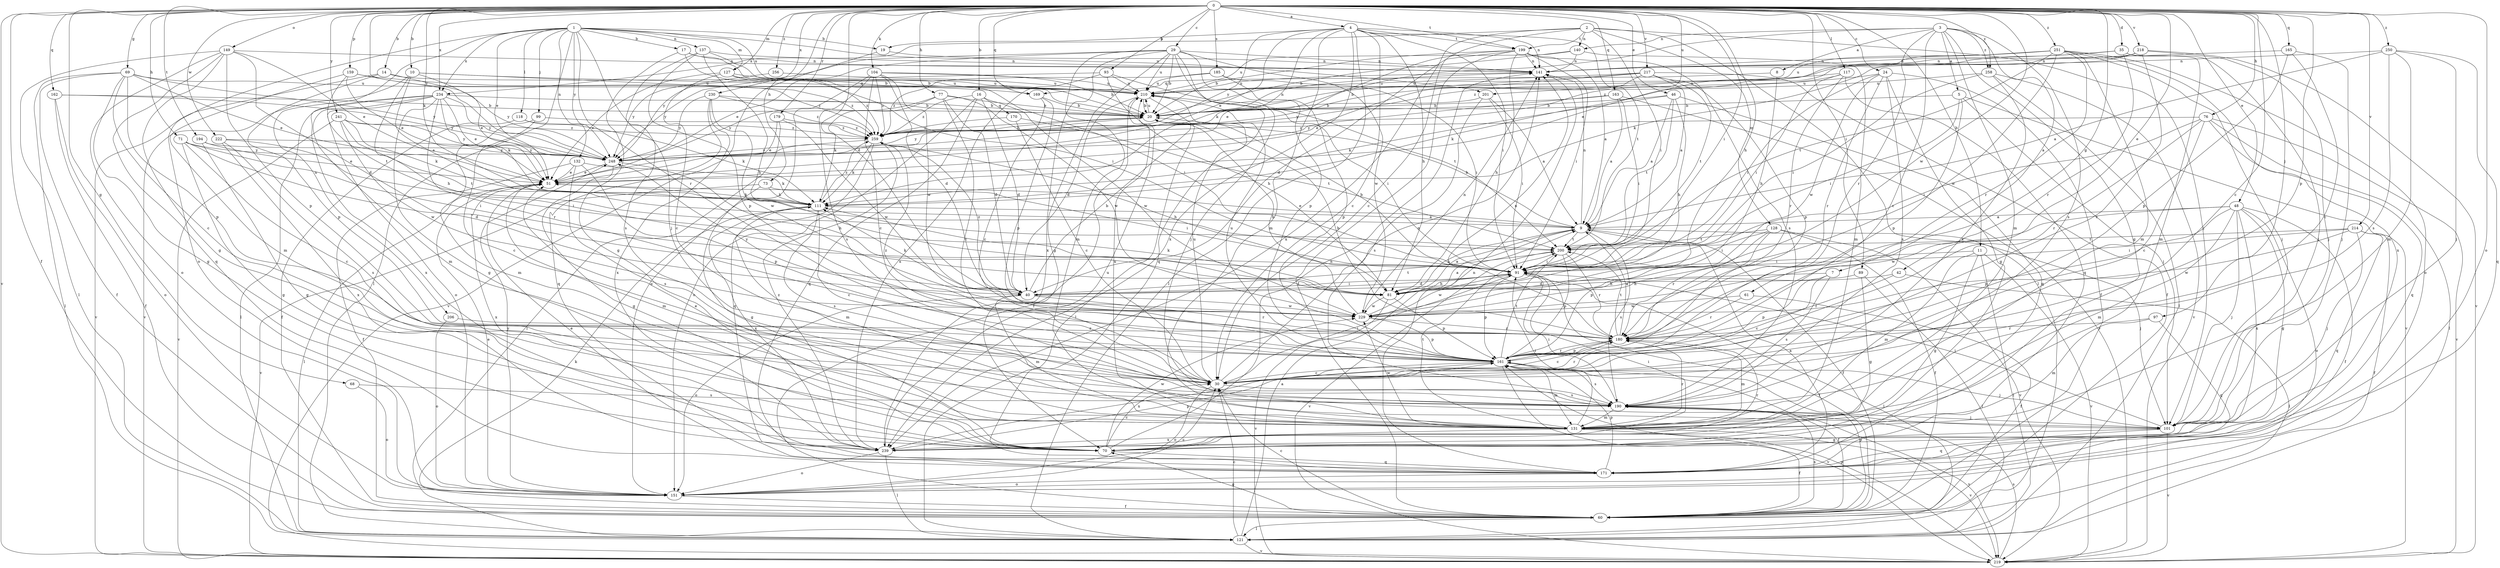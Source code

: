 strict digraph  {
0;
1;
2;
3;
4;
5;
7;
8;
9;
10;
11;
14;
16;
17;
19;
20;
24;
29;
30;
35;
40;
42;
46;
48;
51;
60;
61;
68;
69;
70;
71;
73;
76;
77;
81;
89;
91;
93;
97;
99;
101;
104;
111;
117;
118;
121;
127;
128;
131;
132;
137;
140;
141;
149;
151;
159;
161;
162;
163;
165;
169;
170;
171;
179;
180;
185;
190;
194;
199;
200;
201;
206;
210;
214;
217;
218;
219;
222;
229;
230;
234;
239;
241;
248;
250;
251;
256;
258;
259;
0 -> 4  [label=a];
0 -> 10  [label=b];
0 -> 11  [label=b];
0 -> 14  [label=b];
0 -> 16  [label=b];
0 -> 24  [label=c];
0 -> 29  [label=c];
0 -> 30  [label=c];
0 -> 35  [label=d];
0 -> 40  [label=d];
0 -> 42  [label=e];
0 -> 46  [label=e];
0 -> 48  [label=e];
0 -> 60  [label=f];
0 -> 61  [label=g];
0 -> 68  [label=g];
0 -> 69  [label=g];
0 -> 71  [label=h];
0 -> 73  [label=h];
0 -> 76  [label=h];
0 -> 77  [label=h];
0 -> 81  [label=h];
0 -> 89  [label=i];
0 -> 91  [label=i];
0 -> 93  [label=j];
0 -> 97  [label=j];
0 -> 104  [label=k];
0 -> 111  [label=k];
0 -> 117  [label=l];
0 -> 127  [label=m];
0 -> 149  [label=o];
0 -> 151  [label=o];
0 -> 159  [label=p];
0 -> 161  [label=p];
0 -> 162  [label=q];
0 -> 163  [label=q];
0 -> 165  [label=q];
0 -> 169  [label=q];
0 -> 179  [label=r];
0 -> 185  [label=s];
0 -> 194  [label=t];
0 -> 199  [label=t];
0 -> 201  [label=u];
0 -> 214  [label=v];
0 -> 217  [label=v];
0 -> 218  [label=v];
0 -> 219  [label=v];
0 -> 222  [label=w];
0 -> 229  [label=w];
0 -> 230  [label=x];
0 -> 234  [label=x];
0 -> 241  [label=y];
0 -> 248  [label=y];
0 -> 250  [label=z];
0 -> 251  [label=z];
0 -> 256  [label=z];
0 -> 258  [label=z];
1 -> 17  [label=b];
1 -> 19  [label=b];
1 -> 51  [label=e];
1 -> 99  [label=j];
1 -> 101  [label=j];
1 -> 118  [label=l];
1 -> 121  [label=l];
1 -> 127  [label=m];
1 -> 132  [label=n];
1 -> 137  [label=n];
1 -> 151  [label=o];
1 -> 180  [label=r];
1 -> 201  [label=u];
1 -> 206  [label=u];
1 -> 210  [label=u];
1 -> 234  [label=x];
1 -> 248  [label=y];
2 -> 30  [label=c];
2 -> 91  [label=i];
2 -> 101  [label=j];
2 -> 121  [label=l];
2 -> 128  [label=m];
2 -> 140  [label=n];
2 -> 199  [label=t];
2 -> 234  [label=x];
2 -> 239  [label=x];
3 -> 5  [label=a];
3 -> 7  [label=a];
3 -> 8  [label=a];
3 -> 30  [label=c];
3 -> 70  [label=g];
3 -> 131  [label=m];
3 -> 140  [label=n];
3 -> 180  [label=r];
3 -> 190  [label=s];
3 -> 258  [label=z];
3 -> 259  [label=z];
4 -> 19  [label=b];
4 -> 30  [label=c];
4 -> 51  [label=e];
4 -> 81  [label=h];
4 -> 91  [label=i];
4 -> 111  [label=k];
4 -> 121  [label=l];
4 -> 131  [label=m];
4 -> 141  [label=n];
4 -> 199  [label=t];
4 -> 200  [label=t];
4 -> 239  [label=x];
4 -> 248  [label=y];
5 -> 20  [label=b];
5 -> 91  [label=i];
5 -> 101  [label=j];
5 -> 161  [label=p];
5 -> 219  [label=v];
7 -> 30  [label=c];
7 -> 40  [label=d];
7 -> 161  [label=p];
7 -> 190  [label=s];
8 -> 81  [label=h];
8 -> 169  [label=q];
9 -> 20  [label=b];
9 -> 51  [label=e];
9 -> 60  [label=f];
9 -> 81  [label=h];
9 -> 101  [label=j];
9 -> 141  [label=n];
9 -> 190  [label=s];
9 -> 200  [label=t];
10 -> 9  [label=a];
10 -> 51  [label=e];
10 -> 81  [label=h];
10 -> 169  [label=q];
10 -> 219  [label=v];
10 -> 259  [label=z];
11 -> 70  [label=g];
11 -> 91  [label=i];
11 -> 121  [label=l];
11 -> 131  [label=m];
11 -> 219  [label=v];
14 -> 161  [label=p];
14 -> 210  [label=u];
14 -> 219  [label=v];
14 -> 248  [label=y];
16 -> 40  [label=d];
16 -> 151  [label=o];
16 -> 170  [label=q];
16 -> 171  [label=q];
16 -> 229  [label=w];
16 -> 259  [label=z];
17 -> 20  [label=b];
17 -> 70  [label=g];
17 -> 91  [label=i];
17 -> 141  [label=n];
19 -> 141  [label=n];
19 -> 219  [label=v];
20 -> 141  [label=n];
20 -> 210  [label=u];
20 -> 248  [label=y];
20 -> 259  [label=z];
24 -> 60  [label=f];
24 -> 70  [label=g];
24 -> 91  [label=i];
24 -> 180  [label=r];
24 -> 190  [label=s];
24 -> 210  [label=u];
24 -> 229  [label=w];
29 -> 20  [label=b];
29 -> 51  [label=e];
29 -> 70  [label=g];
29 -> 101  [label=j];
29 -> 131  [label=m];
29 -> 141  [label=n];
29 -> 161  [label=p];
29 -> 171  [label=q];
29 -> 210  [label=u];
29 -> 229  [label=w];
29 -> 239  [label=x];
29 -> 248  [label=y];
30 -> 91  [label=i];
30 -> 141  [label=n];
30 -> 151  [label=o];
30 -> 180  [label=r];
30 -> 190  [label=s];
30 -> 210  [label=u];
35 -> 101  [label=j];
35 -> 131  [label=m];
35 -> 141  [label=n];
35 -> 180  [label=r];
35 -> 259  [label=z];
40 -> 20  [label=b];
40 -> 91  [label=i];
40 -> 111  [label=k];
40 -> 131  [label=m];
40 -> 151  [label=o];
40 -> 180  [label=r];
40 -> 200  [label=t];
40 -> 229  [label=w];
40 -> 259  [label=z];
42 -> 81  [label=h];
42 -> 121  [label=l];
42 -> 180  [label=r];
46 -> 9  [label=a];
46 -> 20  [label=b];
46 -> 81  [label=h];
46 -> 111  [label=k];
46 -> 171  [label=q];
46 -> 200  [label=t];
48 -> 9  [label=a];
48 -> 60  [label=f];
48 -> 70  [label=g];
48 -> 101  [label=j];
48 -> 131  [label=m];
48 -> 151  [label=o];
48 -> 161  [label=p];
48 -> 229  [label=w];
48 -> 239  [label=x];
51 -> 111  [label=k];
51 -> 121  [label=l];
51 -> 131  [label=m];
51 -> 239  [label=x];
60 -> 30  [label=c];
60 -> 70  [label=g];
60 -> 111  [label=k];
60 -> 121  [label=l];
60 -> 161  [label=p];
60 -> 190  [label=s];
61 -> 60  [label=f];
61 -> 180  [label=r];
61 -> 229  [label=w];
68 -> 151  [label=o];
68 -> 190  [label=s];
69 -> 30  [label=c];
69 -> 51  [label=e];
69 -> 60  [label=f];
69 -> 70  [label=g];
69 -> 121  [label=l];
69 -> 161  [label=p];
69 -> 210  [label=u];
69 -> 248  [label=y];
70 -> 30  [label=c];
70 -> 141  [label=n];
70 -> 171  [label=q];
70 -> 180  [label=r];
70 -> 229  [label=w];
71 -> 30  [label=c];
71 -> 40  [label=d];
71 -> 70  [label=g];
71 -> 91  [label=i];
71 -> 248  [label=y];
73 -> 70  [label=g];
73 -> 91  [label=i];
73 -> 111  [label=k];
73 -> 219  [label=v];
76 -> 30  [label=c];
76 -> 91  [label=i];
76 -> 121  [label=l];
76 -> 171  [label=q];
76 -> 180  [label=r];
76 -> 219  [label=v];
76 -> 259  [label=z];
77 -> 20  [label=b];
77 -> 30  [label=c];
77 -> 40  [label=d];
77 -> 111  [label=k];
77 -> 229  [label=w];
77 -> 248  [label=y];
81 -> 9  [label=a];
81 -> 111  [label=k];
81 -> 161  [label=p];
81 -> 219  [label=v];
81 -> 229  [label=w];
89 -> 70  [label=g];
89 -> 81  [label=h];
89 -> 121  [label=l];
91 -> 20  [label=b];
91 -> 40  [label=d];
91 -> 60  [label=f];
91 -> 81  [label=h];
91 -> 121  [label=l];
91 -> 161  [label=p];
91 -> 229  [label=w];
93 -> 81  [label=h];
93 -> 200  [label=t];
93 -> 210  [label=u];
93 -> 239  [label=x];
93 -> 248  [label=y];
97 -> 131  [label=m];
97 -> 171  [label=q];
97 -> 180  [label=r];
99 -> 30  [label=c];
99 -> 131  [label=m];
99 -> 259  [label=z];
101 -> 70  [label=g];
101 -> 91  [label=i];
101 -> 171  [label=q];
101 -> 219  [label=v];
104 -> 20  [label=b];
104 -> 30  [label=c];
104 -> 40  [label=d];
104 -> 151  [label=o];
104 -> 190  [label=s];
104 -> 210  [label=u];
104 -> 229  [label=w];
104 -> 259  [label=z];
111 -> 9  [label=a];
111 -> 30  [label=c];
111 -> 131  [label=m];
111 -> 190  [label=s];
111 -> 239  [label=x];
111 -> 259  [label=z];
117 -> 91  [label=i];
117 -> 111  [label=k];
117 -> 171  [label=q];
117 -> 180  [label=r];
117 -> 210  [label=u];
118 -> 60  [label=f];
118 -> 111  [label=k];
118 -> 259  [label=z];
121 -> 9  [label=a];
121 -> 30  [label=c];
121 -> 219  [label=v];
127 -> 30  [label=c];
127 -> 51  [label=e];
127 -> 91  [label=i];
127 -> 210  [label=u];
127 -> 259  [label=z];
128 -> 60  [label=f];
128 -> 91  [label=i];
128 -> 161  [label=p];
128 -> 180  [label=r];
128 -> 200  [label=t];
128 -> 219  [label=v];
131 -> 51  [label=e];
131 -> 60  [label=f];
131 -> 91  [label=i];
131 -> 180  [label=r];
131 -> 200  [label=t];
131 -> 210  [label=u];
131 -> 219  [label=v];
131 -> 229  [label=w];
131 -> 239  [label=x];
132 -> 51  [label=e];
132 -> 60  [label=f];
132 -> 111  [label=k];
132 -> 161  [label=p];
132 -> 190  [label=s];
137 -> 20  [label=b];
137 -> 81  [label=h];
137 -> 141  [label=n];
137 -> 161  [label=p];
137 -> 190  [label=s];
140 -> 20  [label=b];
140 -> 131  [label=m];
140 -> 141  [label=n];
140 -> 210  [label=u];
141 -> 210  [label=u];
149 -> 40  [label=d];
149 -> 51  [label=e];
149 -> 70  [label=g];
149 -> 121  [label=l];
149 -> 141  [label=n];
149 -> 151  [label=o];
149 -> 161  [label=p];
149 -> 171  [label=q];
151 -> 30  [label=c];
151 -> 51  [label=e];
151 -> 60  [label=f];
151 -> 248  [label=y];
159 -> 51  [label=e];
159 -> 131  [label=m];
159 -> 200  [label=t];
159 -> 210  [label=u];
159 -> 259  [label=z];
161 -> 30  [label=c];
161 -> 60  [label=f];
161 -> 101  [label=j];
161 -> 131  [label=m];
161 -> 180  [label=r];
161 -> 190  [label=s];
161 -> 200  [label=t];
161 -> 210  [label=u];
161 -> 219  [label=v];
161 -> 239  [label=x];
161 -> 259  [label=z];
162 -> 20  [label=b];
162 -> 60  [label=f];
162 -> 151  [label=o];
162 -> 248  [label=y];
163 -> 9  [label=a];
163 -> 20  [label=b];
163 -> 91  [label=i];
163 -> 219  [label=v];
163 -> 248  [label=y];
165 -> 30  [label=c];
165 -> 101  [label=j];
165 -> 141  [label=n];
165 -> 161  [label=p];
169 -> 20  [label=b];
169 -> 30  [label=c];
169 -> 161  [label=p];
170 -> 30  [label=c];
170 -> 200  [label=t];
170 -> 259  [label=z];
171 -> 9  [label=a];
171 -> 51  [label=e];
171 -> 141  [label=n];
171 -> 151  [label=o];
171 -> 161  [label=p];
179 -> 51  [label=e];
179 -> 121  [label=l];
179 -> 229  [label=w];
179 -> 259  [label=z];
180 -> 9  [label=a];
180 -> 20  [label=b];
180 -> 30  [label=c];
180 -> 131  [label=m];
180 -> 141  [label=n];
180 -> 161  [label=p];
180 -> 200  [label=t];
185 -> 91  [label=i];
185 -> 161  [label=p];
185 -> 210  [label=u];
185 -> 259  [label=z];
190 -> 91  [label=i];
190 -> 101  [label=j];
190 -> 131  [label=m];
190 -> 219  [label=v];
194 -> 51  [label=e];
194 -> 70  [label=g];
194 -> 248  [label=y];
199 -> 9  [label=a];
199 -> 20  [label=b];
199 -> 40  [label=d];
199 -> 51  [label=e];
199 -> 60  [label=f];
199 -> 81  [label=h];
199 -> 91  [label=i];
199 -> 141  [label=n];
199 -> 190  [label=s];
200 -> 91  [label=i];
200 -> 161  [label=p];
200 -> 180  [label=r];
200 -> 219  [label=v];
201 -> 9  [label=a];
201 -> 20  [label=b];
201 -> 91  [label=i];
201 -> 190  [label=s];
206 -> 151  [label=o];
206 -> 180  [label=r];
210 -> 20  [label=b];
210 -> 40  [label=d];
210 -> 60  [label=f];
210 -> 91  [label=i];
210 -> 121  [label=l];
214 -> 60  [label=f];
214 -> 91  [label=i];
214 -> 101  [label=j];
214 -> 171  [label=q];
214 -> 200  [label=t];
214 -> 229  [label=w];
217 -> 9  [label=a];
217 -> 20  [label=b];
217 -> 51  [label=e];
217 -> 60  [label=f];
217 -> 161  [label=p];
217 -> 200  [label=t];
217 -> 210  [label=u];
217 -> 248  [label=y];
218 -> 30  [label=c];
218 -> 101  [label=j];
218 -> 111  [label=k];
218 -> 141  [label=n];
218 -> 219  [label=v];
218 -> 259  [label=z];
219 -> 161  [label=p];
219 -> 190  [label=s];
222 -> 91  [label=i];
222 -> 190  [label=s];
222 -> 239  [label=x];
222 -> 248  [label=y];
229 -> 9  [label=a];
229 -> 20  [label=b];
229 -> 141  [label=n];
229 -> 161  [label=p];
229 -> 180  [label=r];
229 -> 248  [label=y];
230 -> 20  [label=b];
230 -> 171  [label=q];
230 -> 229  [label=w];
230 -> 239  [label=x];
230 -> 248  [label=y];
230 -> 259  [label=z];
234 -> 20  [label=b];
234 -> 51  [label=e];
234 -> 70  [label=g];
234 -> 111  [label=k];
234 -> 121  [label=l];
234 -> 131  [label=m];
234 -> 151  [label=o];
234 -> 180  [label=r];
234 -> 239  [label=x];
234 -> 248  [label=y];
239 -> 91  [label=i];
239 -> 121  [label=l];
239 -> 151  [label=o];
239 -> 161  [label=p];
239 -> 210  [label=u];
239 -> 259  [label=z];
241 -> 111  [label=k];
241 -> 200  [label=t];
241 -> 219  [label=v];
241 -> 229  [label=w];
241 -> 248  [label=y];
241 -> 259  [label=z];
248 -> 51  [label=e];
248 -> 70  [label=g];
248 -> 81  [label=h];
250 -> 9  [label=a];
250 -> 101  [label=j];
250 -> 131  [label=m];
250 -> 141  [label=n];
250 -> 171  [label=q];
250 -> 190  [label=s];
251 -> 51  [label=e];
251 -> 101  [label=j];
251 -> 131  [label=m];
251 -> 141  [label=n];
251 -> 151  [label=o];
251 -> 180  [label=r];
251 -> 200  [label=t];
251 -> 210  [label=u];
251 -> 229  [label=w];
251 -> 239  [label=x];
256 -> 210  [label=u];
256 -> 248  [label=y];
258 -> 91  [label=i];
258 -> 121  [label=l];
258 -> 190  [label=s];
258 -> 210  [label=u];
258 -> 219  [label=v];
259 -> 20  [label=b];
259 -> 81  [label=h];
259 -> 111  [label=k];
259 -> 171  [label=q];
259 -> 248  [label=y];
}
